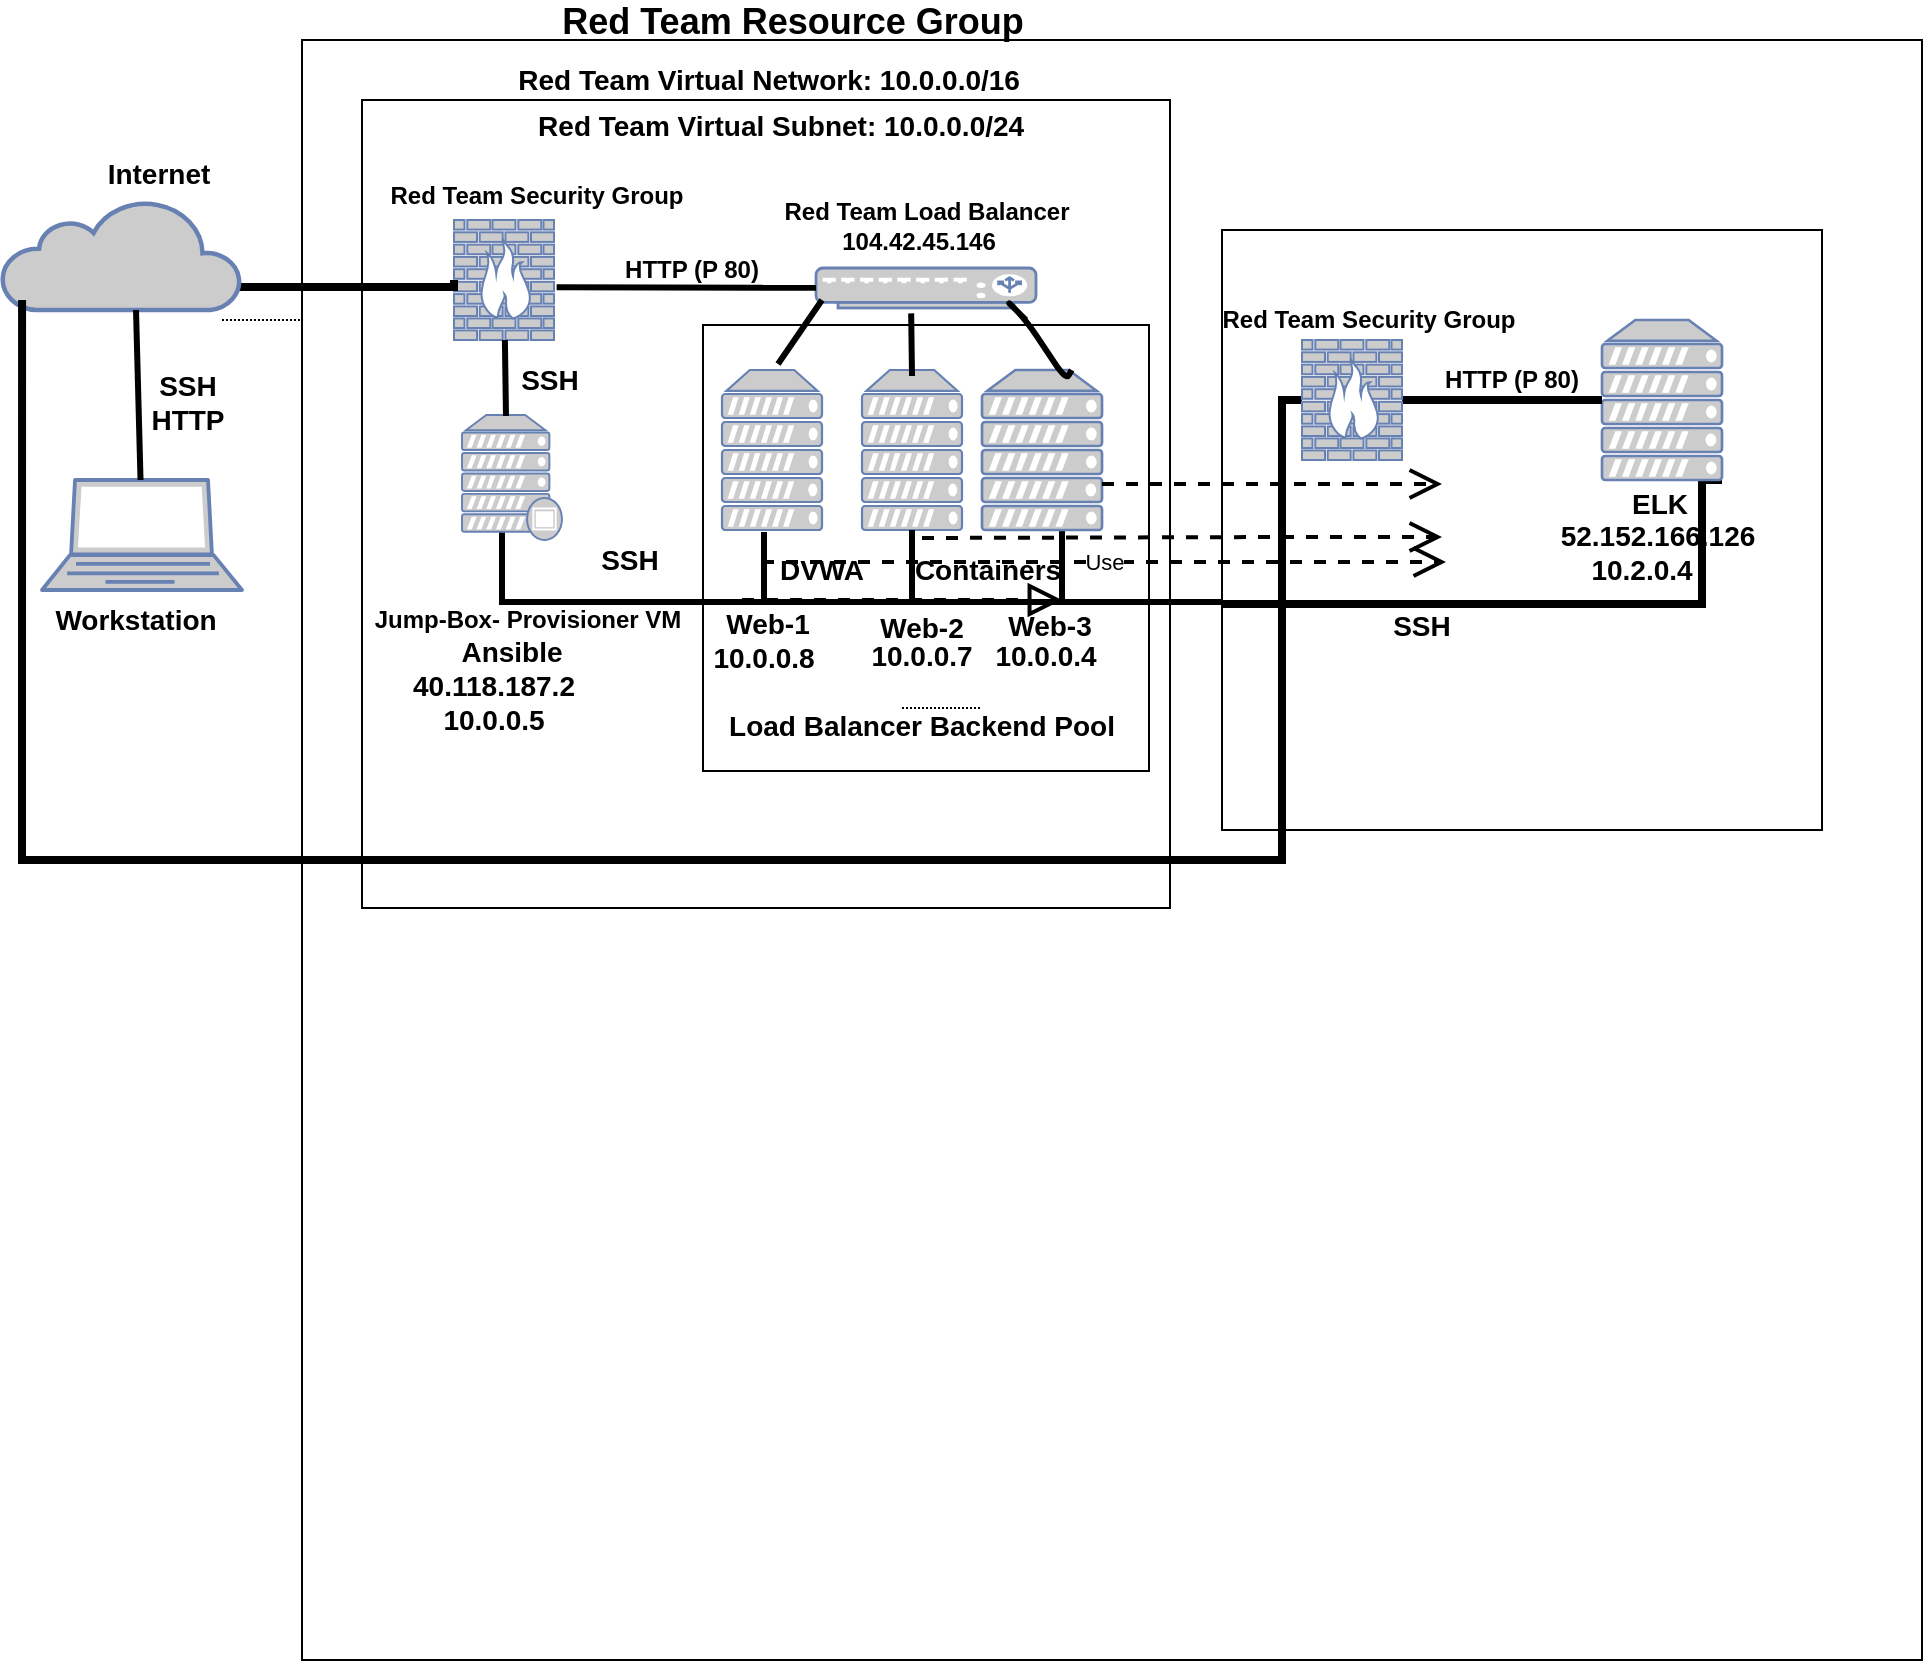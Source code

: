 <mxfile version="13.8.6" type="google"><diagram id="IRedFcP9-qSklIEn7MRf" name="Page-1"><mxGraphModel dx="1006" dy="717" grid="1" gridSize="10" guides="1" tooltips="1" connect="1" arrows="1" fold="1" page="1" pageScale="1" pageWidth="850" pageHeight="1100" math="0" shadow="0"><root><mxCell id="0"/><mxCell id="1" parent="0"/><mxCell id="mLN3TNaHcf0IKC3rNU3p-25" value="" style="whiteSpace=wrap;html=1;aspect=fixed;" parent="1" vertex="1"><mxGeometry x="190" y="180" width="810" height="810" as="geometry"/></mxCell><mxCell id="mLN3TNaHcf0IKC3rNU3p-23" value="" style="whiteSpace=wrap;html=1;aspect=fixed;" parent="1" vertex="1"><mxGeometry x="220" y="210" width="404" height="404" as="geometry"/></mxCell><mxCell id="mLN3TNaHcf0IKC3rNU3p-16" value="" style="whiteSpace=wrap;html=1;aspect=fixed;" parent="1" vertex="1"><mxGeometry x="390.5" y="322.5" width="223" height="223" as="geometry"/></mxCell><mxCell id="mLN3TNaHcf0IKC3rNU3p-5" value="" style="fontColor=#0066CC;verticalAlign=top;verticalLabelPosition=bottom;labelPosition=center;align=center;html=1;outlineConnect=0;fillColor=#CCCCCC;strokeColor=#6881B3;gradientColor=none;gradientDirection=north;strokeWidth=2;shape=mxgraph.networks.firewall;" parent="1" vertex="1"><mxGeometry x="266" y="270" width="50" height="60" as="geometry"/></mxCell><mxCell id="mLN3TNaHcf0IKC3rNU3p-53" style="edgeStyle=orthogonalEdgeStyle;rounded=0;orthogonalLoop=1;jettySize=auto;html=1;endArrow=none;endFill=0;strokeWidth=3;" parent="1" edge="1"><mxGeometry relative="1" as="geometry"><mxPoint x="290" y="425" as="sourcePoint"/><mxPoint x="570" y="461" as="targetPoint"/><Array as="points"><mxPoint x="290" y="461"/></Array></mxGeometry></mxCell><mxCell id="mLN3TNaHcf0IKC3rNU3p-6" value="" style="fontColor=#0066CC;verticalAlign=top;verticalLabelPosition=bottom;labelPosition=center;align=center;html=1;outlineConnect=0;fillColor=#CCCCCC;strokeColor=#6881B3;gradientColor=none;gradientDirection=north;strokeWidth=2;shape=mxgraph.networks.proxy_server;" parent="1" vertex="1"><mxGeometry x="270" y="367.5" width="50" height="62.5" as="geometry"/></mxCell><mxCell id="mLN3TNaHcf0IKC3rNU3p-9" value="" style="fontColor=#0066CC;verticalAlign=top;verticalLabelPosition=bottom;labelPosition=center;align=center;html=1;outlineConnect=0;fillColor=#CCCCCC;strokeColor=#6881B3;gradientColor=none;gradientDirection=north;strokeWidth=2;shape=mxgraph.networks.load_balancer;" parent="1" vertex="1"><mxGeometry x="447" y="294" width="110" height="20" as="geometry"/></mxCell><mxCell id="mLN3TNaHcf0IKC3rNU3p-10" value="" style="fontColor=#0066CC;verticalAlign=top;verticalLabelPosition=bottom;labelPosition=center;align=center;html=1;outlineConnect=0;fillColor=#CCCCCC;strokeColor=#6881B3;gradientColor=none;gradientDirection=north;strokeWidth=2;shape=mxgraph.networks.server;" parent="1" vertex="1"><mxGeometry x="400" y="345" width="50" height="80" as="geometry"/></mxCell><mxCell id="mLN3TNaHcf0IKC3rNU3p-11" value="" style="fontColor=#0066CC;verticalAlign=top;verticalLabelPosition=bottom;labelPosition=center;align=center;html=1;outlineConnect=0;fillColor=#CCCCCC;strokeColor=#6881B3;gradientColor=none;gradientDirection=north;strokeWidth=2;shape=mxgraph.networks.server;" parent="1" vertex="1"><mxGeometry x="470" y="345" width="50" height="80" as="geometry"/></mxCell><mxCell id="mLN3TNaHcf0IKC3rNU3p-54" style="edgeStyle=orthogonalEdgeStyle;rounded=0;orthogonalLoop=1;jettySize=auto;html=1;endArrow=none;endFill=0;strokeWidth=3;entryX=0.833;entryY=0.703;entryDx=0;entryDy=0;entryPerimeter=0;" parent="1" edge="1" target="QE65tgOOEiYQRuNSglKh-4"><mxGeometry relative="1" as="geometry"><mxPoint x="570" y="460.5" as="targetPoint"/><mxPoint x="570" y="425" as="sourcePoint"/><Array as="points"><mxPoint x="570" y="461"/></Array></mxGeometry></mxCell><mxCell id="mLN3TNaHcf0IKC3rNU3p-12" value="" style="fontColor=#0066CC;verticalAlign=top;verticalLabelPosition=bottom;labelPosition=center;align=center;html=1;outlineConnect=0;fillColor=#CCCCCC;strokeColor=#6881B3;gradientColor=none;gradientDirection=north;strokeWidth=2;shape=mxgraph.networks.server;" parent="1" vertex="1"><mxGeometry x="530" y="345" width="60" height="80" as="geometry"/></mxCell><mxCell id="mLN3TNaHcf0IKC3rNU3p-42" style="edgeStyle=orthogonalEdgeStyle;rounded=0;orthogonalLoop=1;jettySize=auto;html=1;endArrow=none;endFill=0;strokeWidth=4;entryX=0;entryY=0.5;entryDx=0;entryDy=0;entryPerimeter=0;" parent="1" edge="1" target="mLN3TNaHcf0IKC3rNU3p-5"><mxGeometry relative="1" as="geometry"><mxPoint x="150" y="303.5" as="sourcePoint"/><mxPoint x="250" y="303.5" as="targetPoint"/><Array as="points"><mxPoint x="266" y="304"/></Array></mxGeometry></mxCell><mxCell id="mLN3TNaHcf0IKC3rNU3p-14" value="" style="html=1;outlineConnect=0;fillColor=#CCCCCC;strokeColor=#6881B3;gradientColor=none;gradientDirection=north;strokeWidth=2;shape=mxgraph.networks.cloud;fontColor=#ffffff;" parent="1" vertex="1"><mxGeometry x="40" y="260" width="119.5" height="55" as="geometry"/></mxCell><mxCell id="mLN3TNaHcf0IKC3rNU3p-15" value="" style="fontColor=#0066CC;verticalAlign=top;verticalLabelPosition=bottom;labelPosition=center;align=center;html=1;outlineConnect=0;fillColor=#CCCCCC;strokeColor=#6881B3;gradientColor=none;gradientDirection=north;strokeWidth=2;shape=mxgraph.networks.laptop;" parent="1" vertex="1"><mxGeometry x="60" y="400" width="100" height="55" as="geometry"/></mxCell><mxCell id="mLN3TNaHcf0IKC3rNU3p-26" value="&lt;b&gt;&lt;font style=&quot;font-size: 18px&quot;&gt;Red Team Resource Group&lt;/font&gt;&lt;/b&gt;" style="text;html=1;align=center;verticalAlign=middle;resizable=0;points=[];autosize=1;" parent="1" vertex="1"><mxGeometry x="310" y="161" width="250" height="20" as="geometry"/></mxCell><mxCell id="mLN3TNaHcf0IKC3rNU3p-28" value="&lt;b&gt;&lt;font style=&quot;font-size: 14px&quot;&gt;Red Team Virtual Network: 10.0.0.0/16&amp;nbsp;&lt;/font&gt;&lt;/b&gt;" style="text;html=1;align=center;verticalAlign=middle;resizable=0;points=[];autosize=1;" parent="1" vertex="1"><mxGeometry x="290" y="190" width="270" height="20" as="geometry"/></mxCell><mxCell id="mLN3TNaHcf0IKC3rNU3p-29" value="&lt;b&gt;&lt;font style=&quot;font-size: 14px&quot;&gt;Red Team Virtual Subnet: 10.0.0.0/24&amp;nbsp;&lt;/font&gt;&lt;/b&gt;" style="text;html=1;align=center;verticalAlign=middle;resizable=0;points=[];autosize=1;" parent="1" vertex="1"><mxGeometry x="301" y="213" width="260" height="20" as="geometry"/></mxCell><mxCell id="mLN3TNaHcf0IKC3rNU3p-30" value="&lt;b&gt;Red Team Security Group&lt;/b&gt;" style="text;html=1;align=center;verticalAlign=middle;resizable=0;points=[];autosize=1;" parent="1" vertex="1"><mxGeometry x="227" y="248" width="160" height="20" as="geometry"/></mxCell><mxCell id="mLN3TNaHcf0IKC3rNU3p-31" value="&lt;b&gt;Red Team Load Balancer&lt;/b&gt;" style="text;html=1;align=center;verticalAlign=middle;resizable=0;points=[];autosize=1;" parent="1" vertex="1"><mxGeometry x="421.5" y="256" width="160" height="20" as="geometry"/></mxCell><mxCell id="mLN3TNaHcf0IKC3rNU3p-32" value="&lt;b&gt;104.42.45.146&lt;/b&gt;" style="text;html=1;align=center;verticalAlign=middle;resizable=0;points=[];autosize=1;" parent="1" vertex="1"><mxGeometry x="452.5" y="271" width="90" height="20" as="geometry"/></mxCell><mxCell id="mLN3TNaHcf0IKC3rNU3p-33" value="" style="endArrow=none;html=1;strokeWidth=3;" parent="1" edge="1"><mxGeometry width="50" height="50" relative="1" as="geometry"><mxPoint x="428" y="342" as="sourcePoint"/><mxPoint x="450" y="310" as="targetPoint"/></mxGeometry></mxCell><mxCell id="mLN3TNaHcf0IKC3rNU3p-35" value="" style="endArrow=none;html=1;entryX=0.469;entryY=0.012;entryDx=0;entryDy=0;entryPerimeter=0;strokeWidth=3;" parent="1" edge="1"><mxGeometry width="50" height="50" relative="1" as="geometry"><mxPoint x="495" y="348" as="sourcePoint"/><mxPoint x="494.587" y="316.676" as="targetPoint"/><Array as="points"/></mxGeometry></mxCell><mxCell id="mLN3TNaHcf0IKC3rNU3p-39" value="" style="endArrow=none;html=1;strokeWidth=3;" parent="1" edge="1"><mxGeometry width="50" height="50" relative="1" as="geometry"><mxPoint x="574.857" y="345" as="sourcePoint"/><mxPoint x="552" y="320" as="targetPoint"/><Array as="points"><mxPoint x="572" y="350"/><mxPoint x="552" y="320"/><mxPoint x="542" y="310"/></Array></mxGeometry></mxCell><mxCell id="mLN3TNaHcf0IKC3rNU3p-40" value="&lt;b&gt;&lt;font style=&quot;font-size: 14px&quot;&gt;Internet&lt;/font&gt;&lt;/b&gt;" style="text;html=1;align=center;verticalAlign=middle;resizable=0;points=[];autosize=1;" parent="1" vertex="1"><mxGeometry x="83" y="237" width="70" height="20" as="geometry"/></mxCell><mxCell id="mLN3TNaHcf0IKC3rNU3p-44" value="" style="endArrow=none;html=1;strokeWidth=3;exitX=0.902;exitY=1.033;exitDx=0;exitDy=0;exitPerimeter=0;" parent="1" target="mLN3TNaHcf0IKC3rNU3p-9" edge="1"><mxGeometry width="50" height="50" relative="1" as="geometry"><mxPoint x="317.32" y="303.66" as="sourcePoint"/><mxPoint x="412.63" y="303" as="targetPoint"/></mxGeometry></mxCell><mxCell id="mLN3TNaHcf0IKC3rNU3p-45" value="&lt;b&gt;HTTP (P 80)&lt;/b&gt;" style="text;html=1;strokeColor=none;fillColor=none;align=center;verticalAlign=middle;whiteSpace=wrap;rounded=0;" parent="1" vertex="1"><mxGeometry x="350" y="285" width="70" height="20" as="geometry"/></mxCell><mxCell id="mLN3TNaHcf0IKC3rNU3p-46" value="" style="endArrow=none;html=1;strokeWidth=3;" parent="1" edge="1" source="mLN3TNaHcf0IKC3rNU3p-15"><mxGeometry width="50" height="50" relative="1" as="geometry"><mxPoint x="113" y="400" as="sourcePoint"/><mxPoint x="107" y="315" as="targetPoint"/><Array as="points"/></mxGeometry></mxCell><mxCell id="mLN3TNaHcf0IKC3rNU3p-47" value="&lt;b&gt;&lt;font style=&quot;font-size: 14px&quot;&gt;SSH&lt;/font&gt;&lt;/b&gt;" style="text;html=1;strokeColor=none;fillColor=none;align=center;verticalAlign=middle;whiteSpace=wrap;rounded=0;" parent="1" vertex="1"><mxGeometry x="113" y="342.5" width="40" height="20" as="geometry"/></mxCell><mxCell id="mLN3TNaHcf0IKC3rNU3p-48" value="&lt;b&gt;&lt;font style=&quot;font-size: 14px&quot;&gt;HTTP&lt;/font&gt;&lt;/b&gt;" style="text;html=1;strokeColor=none;fillColor=none;align=center;verticalAlign=middle;whiteSpace=wrap;rounded=0;" parent="1" vertex="1"><mxGeometry x="113" y="359.5" width="40" height="20" as="geometry"/></mxCell><mxCell id="mLN3TNaHcf0IKC3rNU3p-49" value="&lt;b&gt;&lt;font style=&quot;font-size: 14px&quot;&gt;Workstation&lt;/font&gt;&lt;/b&gt;" style="text;html=1;strokeColor=none;fillColor=none;align=center;verticalAlign=middle;whiteSpace=wrap;rounded=0;" parent="1" vertex="1"><mxGeometry x="87" y="459.5" width="40" height="20" as="geometry"/></mxCell><mxCell id="mLN3TNaHcf0IKC3rNU3p-51" value="" style="endArrow=none;html=1;strokeWidth=3;" parent="1" target="mLN3TNaHcf0IKC3rNU3p-5" edge="1"><mxGeometry width="50" height="50" relative="1" as="geometry"><mxPoint x="292" y="368" as="sourcePoint"/><mxPoint x="300" y="330" as="targetPoint"/></mxGeometry></mxCell><mxCell id="mLN3TNaHcf0IKC3rNU3p-52" value="&lt;b&gt;&lt;font style=&quot;font-size: 14px&quot;&gt;SSH&lt;/font&gt;&lt;/b&gt;" style="text;html=1;strokeColor=none;fillColor=none;align=center;verticalAlign=middle;whiteSpace=wrap;rounded=0;" parent="1" vertex="1"><mxGeometry x="294" y="339.5" width="40" height="20" as="geometry"/></mxCell><mxCell id="mLN3TNaHcf0IKC3rNU3p-55" value="" style="endArrow=none;html=1;strokeWidth=3;" parent="1" target="mLN3TNaHcf0IKC3rNU3p-11" edge="1"><mxGeometry width="50" height="50" relative="1" as="geometry"><mxPoint x="495" y="460" as="sourcePoint"/><mxPoint x="590" y="410" as="targetPoint"/></mxGeometry></mxCell><mxCell id="mLN3TNaHcf0IKC3rNU3p-56" value="" style="endArrow=none;html=1;strokeWidth=3;" parent="1" edge="1"><mxGeometry width="50" height="50" relative="1" as="geometry"><mxPoint x="421" y="461" as="sourcePoint"/><mxPoint x="421" y="426" as="targetPoint"/></mxGeometry></mxCell><mxCell id="mLN3TNaHcf0IKC3rNU3p-58" value="&lt;b&gt;&lt;font style=&quot;font-size: 14px&quot;&gt;SSH&lt;/font&gt;&lt;/b&gt;" style="text;html=1;strokeColor=none;fillColor=none;align=center;verticalAlign=middle;whiteSpace=wrap;rounded=0;" parent="1" vertex="1"><mxGeometry x="334" y="430" width="40" height="20" as="geometry"/></mxCell><mxCell id="mLN3TNaHcf0IKC3rNU3p-59" value="&lt;b&gt;&lt;font style=&quot;font-size: 14px&quot;&gt;DVWA&lt;/font&gt;&lt;/b&gt;" style="text;html=1;strokeColor=none;fillColor=none;align=center;verticalAlign=middle;whiteSpace=wrap;rounded=0;" parent="1" vertex="1"><mxGeometry x="430" y="435" width="40" height="20" as="geometry"/></mxCell><mxCell id="mLN3TNaHcf0IKC3rNU3p-60" value="&lt;b&gt;&lt;font style=&quot;font-size: 14px&quot;&gt;Containers&lt;/font&gt;&lt;/b&gt;" style="text;html=1;strokeColor=none;fillColor=none;align=center;verticalAlign=middle;whiteSpace=wrap;rounded=0;" parent="1" vertex="1"><mxGeometry x="513" y="435" width="40" height="20" as="geometry"/></mxCell><mxCell id="mLN3TNaHcf0IKC3rNU3p-61" value="&lt;b&gt;Jump-Box- Provisioner VM&lt;/b&gt;" style="text;html=1;strokeColor=none;fillColor=none;align=center;verticalAlign=middle;whiteSpace=wrap;rounded=0;" parent="1" vertex="1"><mxGeometry x="223" y="460" width="160" height="20" as="geometry"/></mxCell><mxCell id="mLN3TNaHcf0IKC3rNU3p-62" value="&lt;b&gt;&lt;font style=&quot;font-size: 14px&quot;&gt;Ansible&lt;/font&gt;&lt;/b&gt;" style="text;html=1;strokeColor=none;fillColor=none;align=center;verticalAlign=middle;whiteSpace=wrap;rounded=0;" parent="1" vertex="1"><mxGeometry x="275" y="476" width="40" height="20" as="geometry"/></mxCell><mxCell id="mLN3TNaHcf0IKC3rNU3p-63" value="&lt;b&gt;&lt;font style=&quot;font-size: 14px&quot;&gt;40.118.187.2&lt;/font&gt;&lt;/b&gt;" style="text;html=1;strokeColor=none;fillColor=none;align=center;verticalAlign=middle;whiteSpace=wrap;rounded=0;" parent="1" vertex="1"><mxGeometry x="266" y="493" width="40" height="20" as="geometry"/></mxCell><mxCell id="mLN3TNaHcf0IKC3rNU3p-64" value="&lt;b&gt;&lt;font style=&quot;font-size: 14px&quot;&gt;10.0.0.5&lt;/font&gt;&lt;/b&gt;" style="text;html=1;strokeColor=none;fillColor=none;align=center;verticalAlign=middle;whiteSpace=wrap;rounded=0;" parent="1" vertex="1"><mxGeometry x="266" y="510" width="40" height="20" as="geometry"/></mxCell><mxCell id="mLN3TNaHcf0IKC3rNU3p-65" value="&lt;b&gt;&lt;font style=&quot;font-size: 14px&quot;&gt;Web-1&lt;/font&gt;&lt;/b&gt;" style="text;html=1;strokeColor=none;fillColor=none;align=center;verticalAlign=middle;whiteSpace=wrap;rounded=0;" parent="1" vertex="1"><mxGeometry x="394" y="462" width="58" height="20" as="geometry"/></mxCell><mxCell id="mLN3TNaHcf0IKC3rNU3p-67" value="&lt;b&gt;&lt;font style=&quot;font-size: 14px&quot;&gt;10.0.0.8&lt;/font&gt;&lt;/b&gt;" style="text;html=1;strokeColor=none;fillColor=none;align=center;verticalAlign=middle;whiteSpace=wrap;rounded=0;" parent="1" vertex="1"><mxGeometry x="401" y="479" width="40" height="20" as="geometry"/></mxCell><mxCell id="mLN3TNaHcf0IKC3rNU3p-68" value="&lt;b&gt;&lt;font style=&quot;font-size: 14px&quot;&gt;Web-2&lt;/font&gt;&lt;/b&gt;" style="text;html=1;strokeColor=none;fillColor=none;align=center;verticalAlign=middle;whiteSpace=wrap;rounded=0;" parent="1" vertex="1"><mxGeometry x="471" y="464" width="58" height="20" as="geometry"/></mxCell><mxCell id="mLN3TNaHcf0IKC3rNU3p-70" value="&lt;b&gt;&lt;font style=&quot;font-size: 14px&quot;&gt;Web-3&lt;/font&gt;&lt;/b&gt;" style="text;html=1;strokeColor=none;fillColor=none;align=center;verticalAlign=middle;whiteSpace=wrap;rounded=0;" parent="1" vertex="1"><mxGeometry x="535" y="463" width="58" height="20" as="geometry"/></mxCell><mxCell id="mLN3TNaHcf0IKC3rNU3p-71" value="&lt;b&gt;&lt;font style=&quot;font-size: 14px&quot;&gt;10.0.0.7&lt;/font&gt;&lt;/b&gt;" style="text;html=1;strokeColor=none;fillColor=none;align=center;verticalAlign=middle;whiteSpace=wrap;rounded=0;" parent="1" vertex="1"><mxGeometry x="480" y="478" width="40" height="20" as="geometry"/></mxCell><mxCell id="mLN3TNaHcf0IKC3rNU3p-72" value="&lt;b&gt;&lt;font style=&quot;font-size: 14px&quot;&gt;10.0.0.4&lt;/font&gt;&lt;/b&gt;" style="text;html=1;strokeColor=none;fillColor=none;align=center;verticalAlign=middle;whiteSpace=wrap;rounded=0;" parent="1" vertex="1"><mxGeometry x="541.5" y="478" width="40" height="20" as="geometry"/></mxCell><mxCell id="mLN3TNaHcf0IKC3rNU3p-73" value="&lt;b&gt;&lt;font style=&quot;font-size: 14px&quot;&gt;Load Balancer Backend Pool&lt;/font&gt;&lt;/b&gt;" style="text;html=1;strokeColor=none;fillColor=none;align=center;verticalAlign=middle;whiteSpace=wrap;rounded=0;" parent="1" vertex="1"><mxGeometry x="400" y="513" width="200" height="20" as="geometry"/></mxCell><mxCell id="QE65tgOOEiYQRuNSglKh-4" value="" style="whiteSpace=wrap;html=1;aspect=fixed;" vertex="1" parent="1"><mxGeometry x="650" y="275" width="300" height="300" as="geometry"/></mxCell><mxCell id="QE65tgOOEiYQRuNSglKh-33" style="edgeStyle=orthogonalEdgeStyle;rounded=0;orthogonalLoop=1;jettySize=auto;html=1;exitX=1;exitY=1;exitDx=0;exitDy=0;exitPerimeter=0;startSize=4;endArrow=none;endFill=0;endSize=4;strokeWidth=4;" edge="1" parent="1" source="QE65tgOOEiYQRuNSglKh-5" target="QE65tgOOEiYQRuNSglKh-25"><mxGeometry relative="1" as="geometry"><Array as="points"><mxPoint x="890" y="400"/><mxPoint x="890" y="462"/></Array></mxGeometry></mxCell><mxCell id="QE65tgOOEiYQRuNSglKh-5" value="" style="fontColor=#0066CC;verticalAlign=top;verticalLabelPosition=bottom;labelPosition=center;align=center;html=1;outlineConnect=0;fillColor=#CCCCCC;strokeColor=#6881B3;gradientColor=none;gradientDirection=north;strokeWidth=2;shape=mxgraph.networks.server;" vertex="1" parent="1"><mxGeometry x="840" y="320" width="60" height="80" as="geometry"/></mxCell><mxCell id="QE65tgOOEiYQRuNSglKh-21" style="edgeStyle=orthogonalEdgeStyle;rounded=0;orthogonalLoop=1;jettySize=auto;html=1;exitX=0;exitY=0.5;exitDx=0;exitDy=0;exitPerimeter=0;startSize=4;endArrow=none;endFill=0;endSize=4;strokeWidth=4;entryX=0.084;entryY=0.909;entryDx=0;entryDy=0;entryPerimeter=0;" edge="1" parent="1" source="QE65tgOOEiYQRuNSglKh-6" target="mLN3TNaHcf0IKC3rNU3p-14"><mxGeometry relative="1" as="geometry"><mxPoint x="50" y="320" as="targetPoint"/><Array as="points"><mxPoint x="680" y="360"/><mxPoint x="680" y="590"/><mxPoint x="50" y="590"/></Array></mxGeometry></mxCell><mxCell id="QE65tgOOEiYQRuNSglKh-22" style="edgeStyle=orthogonalEdgeStyle;rounded=0;orthogonalLoop=1;jettySize=auto;html=1;exitX=1;exitY=0.5;exitDx=0;exitDy=0;exitPerimeter=0;startSize=4;endArrow=none;endFill=0;endSize=4;strokeWidth=4;entryX=0;entryY=0.5;entryDx=0;entryDy=0;entryPerimeter=0;" edge="1" parent="1" source="QE65tgOOEiYQRuNSglKh-6" target="QE65tgOOEiYQRuNSglKh-5"><mxGeometry relative="1" as="geometry"><mxPoint x="830" y="360" as="targetPoint"/><Array as="points"/></mxGeometry></mxCell><mxCell id="QE65tgOOEiYQRuNSglKh-6" value="" style="fontColor=#0066CC;verticalAlign=top;verticalLabelPosition=bottom;labelPosition=center;align=center;html=1;outlineConnect=0;fillColor=#CCCCCC;strokeColor=#6881B3;gradientColor=none;gradientDirection=north;strokeWidth=2;shape=mxgraph.networks.firewall;" vertex="1" parent="1"><mxGeometry x="690" y="330" width="50" height="60" as="geometry"/></mxCell><mxCell id="QE65tgOOEiYQRuNSglKh-14" value="" style="line;strokeWidth=1;fillColor=none;align=left;verticalAlign=middle;spacingTop=-1;spacingLeft=3;spacingRight=3;rotatable=0;labelPosition=right;points=[];portConstraint=eastwest;dashed=1;dashPattern=1 1;" vertex="1" parent="1"><mxGeometry x="490" y="510" width="40" height="8" as="geometry"/></mxCell><mxCell id="QE65tgOOEiYQRuNSglKh-17" value="" style="line;strokeWidth=1;fillColor=none;align=left;verticalAlign=middle;spacingTop=-1;spacingLeft=3;spacingRight=3;rotatable=0;labelPosition=right;points=[];portConstraint=eastwest;dashed=1;dashPattern=1 1;" vertex="1" parent="1"><mxGeometry x="490" y="510" width="40" height="8" as="geometry"/></mxCell><mxCell id="QE65tgOOEiYQRuNSglKh-18" value="" style="line;strokeWidth=1;fillColor=none;align=left;verticalAlign=middle;spacingTop=-1;spacingLeft=3;spacingRight=3;rotatable=0;labelPosition=right;points=[];portConstraint=eastwest;dashed=1;dashPattern=1 1;" vertex="1" parent="1"><mxGeometry x="150" y="310" width="40" height="20" as="geometry"/></mxCell><mxCell id="QE65tgOOEiYQRuNSglKh-25" value="" style="line;strokeWidth=4;fillColor=none;align=left;verticalAlign=middle;spacingTop=-1;spacingLeft=3;spacingRight=3;rotatable=0;labelPosition=right;points=[];portConstraint=eastwest;" vertex="1" parent="1"><mxGeometry x="650" y="458" width="230" height="8" as="geometry"/></mxCell><mxCell id="QE65tgOOEiYQRuNSglKh-28" value="&lt;b&gt;&lt;font style=&quot;font-size: 14px&quot;&gt;SSH&lt;/font&gt;&lt;/b&gt;" style="text;html=1;strokeColor=none;fillColor=none;align=center;verticalAlign=middle;whiteSpace=wrap;rounded=0;" vertex="1" parent="1"><mxGeometry x="730" y="463" width="40" height="20" as="geometry"/></mxCell><mxCell id="QE65tgOOEiYQRuNSglKh-29" value="&lt;b&gt;Red Team Security Group&lt;/b&gt;" style="text;html=1;align=center;verticalAlign=middle;resizable=0;points=[];autosize=1;" vertex="1" parent="1"><mxGeometry x="643" y="310" width="160" height="20" as="geometry"/></mxCell><mxCell id="QE65tgOOEiYQRuNSglKh-30" value="&lt;b&gt;HTTP (P 80)&lt;/b&gt;" style="text;html=1;strokeColor=none;fillColor=none;align=center;verticalAlign=middle;whiteSpace=wrap;rounded=0;" vertex="1" parent="1"><mxGeometry x="760" y="339.5" width="70" height="20" as="geometry"/></mxCell><mxCell id="QE65tgOOEiYQRuNSglKh-34" value="&lt;b&gt;&lt;font style=&quot;font-size: 14px&quot;&gt;ELK&lt;/font&gt;&lt;/b&gt;" style="text;html=1;strokeColor=none;fillColor=none;align=center;verticalAlign=middle;whiteSpace=wrap;rounded=0;" vertex="1" parent="1"><mxGeometry x="849" y="402" width="40" height="20" as="geometry"/></mxCell><mxCell id="QE65tgOOEiYQRuNSglKh-35" value="&lt;b&gt;&lt;font style=&quot;font-size: 14px&quot;&gt;52.152.166.126&lt;/font&gt;&lt;/b&gt;" style="text;html=1;strokeColor=none;fillColor=none;align=center;verticalAlign=middle;whiteSpace=wrap;rounded=0;" vertex="1" parent="1"><mxGeometry x="848" y="418" width="40" height="20" as="geometry"/></mxCell><mxCell id="QE65tgOOEiYQRuNSglKh-36" value="&lt;b&gt;&lt;font style=&quot;font-size: 14px&quot;&gt;10.2.0.4&lt;/font&gt;&lt;/b&gt;" style="text;html=1;strokeColor=none;fillColor=none;align=center;verticalAlign=middle;whiteSpace=wrap;rounded=0;" vertex="1" parent="1"><mxGeometry x="840" y="435" width="40" height="20" as="geometry"/></mxCell><mxCell id="QE65tgOOEiYQRuNSglKh-45" value="" style="endArrow=block;dashed=1;endFill=0;endSize=12;html=1;strokeWidth=2;" edge="1" parent="1"><mxGeometry width="160" relative="1" as="geometry"><mxPoint x="410" y="460" as="sourcePoint"/><mxPoint x="570" y="460" as="targetPoint"/></mxGeometry></mxCell><mxCell id="QE65tgOOEiYQRuNSglKh-46" value="" style="endArrow=open;endSize=12;dashed=1;html=1;strokeWidth=2;" edge="1" parent="1"><mxGeometry width="160" relative="1" as="geometry"><mxPoint x="590" y="402" as="sourcePoint"/><mxPoint x="760" y="402" as="targetPoint"/></mxGeometry></mxCell><mxCell id="QE65tgOOEiYQRuNSglKh-47" value="" style="endArrow=open;endSize=12;dashed=1;html=1;strokeWidth=2;" edge="1" parent="1"><mxGeometry width="160" relative="1" as="geometry"><mxPoint x="500" y="429" as="sourcePoint"/><mxPoint x="760" y="428.5" as="targetPoint"/><Array as="points"><mxPoint x="680" y="428.5"/></Array></mxGeometry></mxCell><mxCell id="QE65tgOOEiYQRuNSglKh-48" value="Use" style="endArrow=open;endSize=12;dashed=1;html=1;strokeWidth=2;" edge="1" parent="1"><mxGeometry width="160" relative="1" as="geometry"><mxPoint x="420" y="441" as="sourcePoint"/><mxPoint x="762" y="441" as="targetPoint"/></mxGeometry></mxCell></root></mxGraphModel></diagram></mxfile>